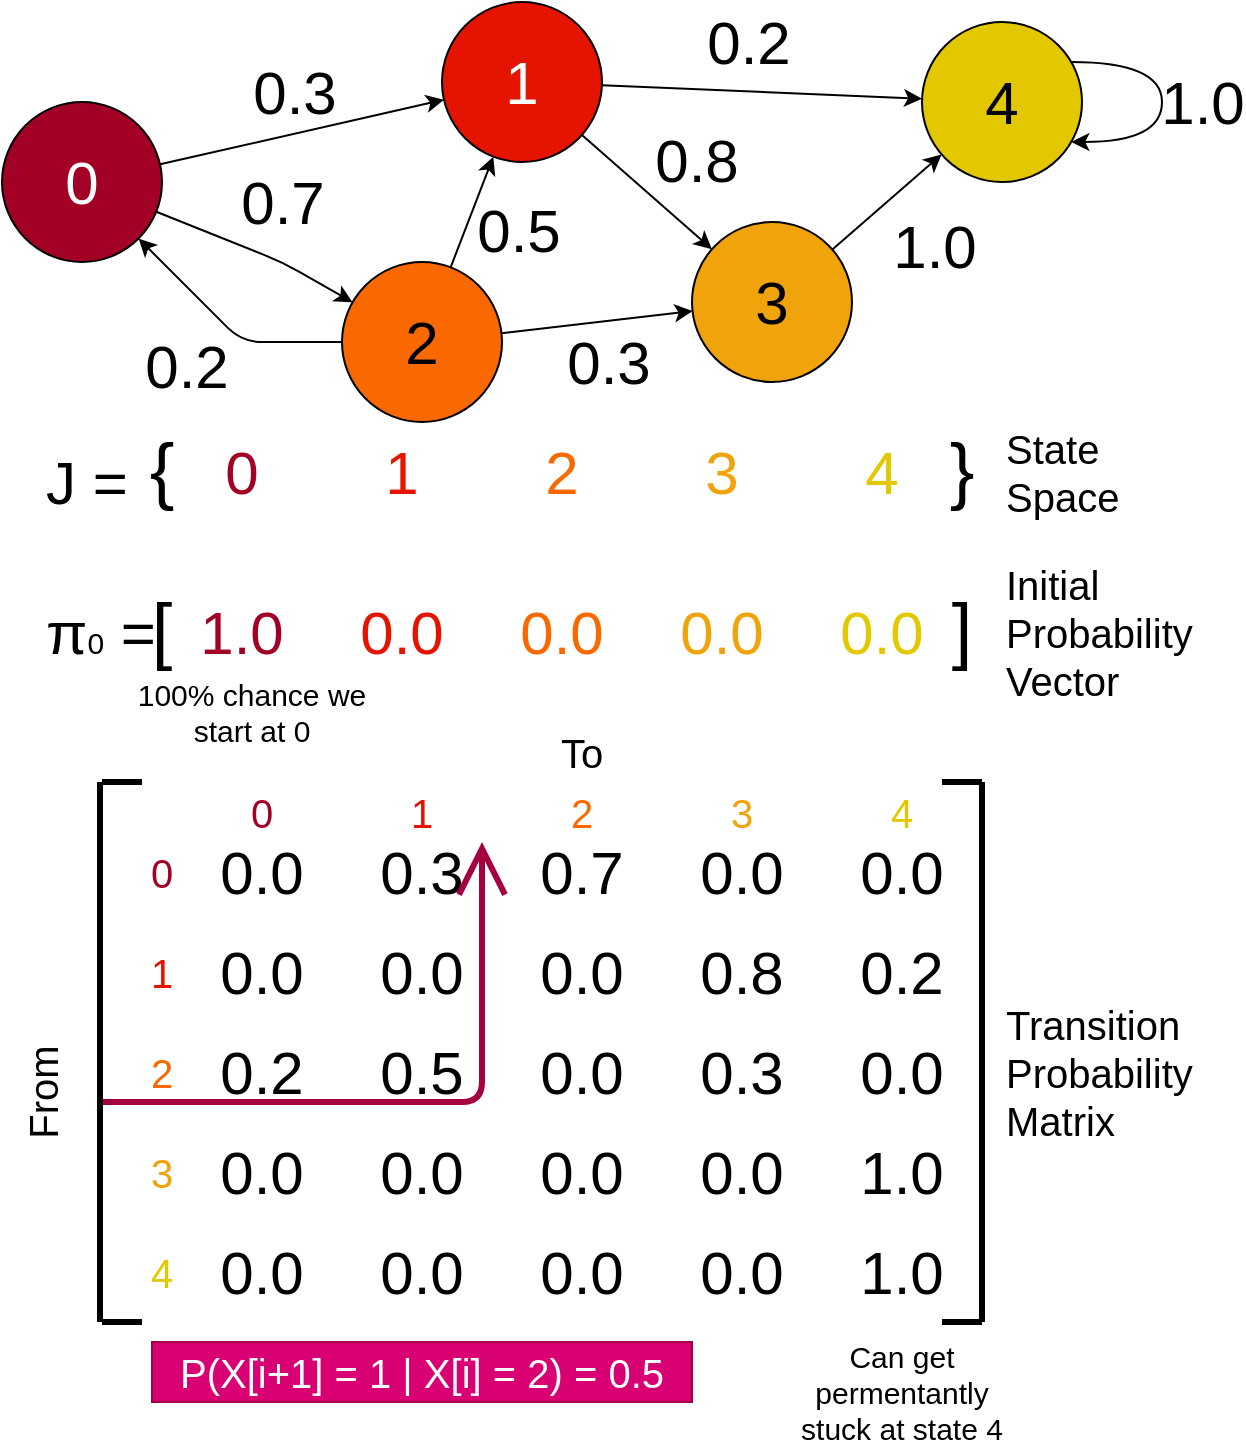 <mxfile>
    <diagram id="nAtp73puGZ46AS-CIons" name="Page-1">
        <mxGraphModel dx="2090" dy="1574" grid="1" gridSize="10" guides="1" tooltips="1" connect="1" arrows="1" fold="1" page="1" pageScale="1" pageWidth="850" pageHeight="1100" math="0" shadow="0">
            <root>
                <mxCell id="0"/>
                <mxCell id="1" parent="0"/>
                <mxCell id="6" value="0.7" style="html=1;fontSize=30;labelBackgroundColor=none;" edge="1" parent="1" source="2" target="4">
                    <mxGeometry x="0.044" y="28" relative="1" as="geometry">
                        <Array as="points">
                            <mxPoint x="100" y="180"/>
                        </Array>
                        <mxPoint as="offset"/>
                    </mxGeometry>
                </mxCell>
                <mxCell id="7" value="0.3" style="edgeStyle=none;html=1;fontSize=30;labelBackgroundColor=none;" edge="1" parent="1" source="2" target="3">
                    <mxGeometry y="20" relative="1" as="geometry">
                        <mxPoint as="offset"/>
                    </mxGeometry>
                </mxCell>
                <mxCell id="2" value="0" style="ellipse;whiteSpace=wrap;html=1;aspect=fixed;fontSize=30;labelBackgroundColor=none;fillColor=#a20025;fontColor=#ffffff;strokeColor=#000000;" vertex="1" parent="1">
                    <mxGeometry x="-40" y="100" width="80" height="80" as="geometry"/>
                </mxCell>
                <mxCell id="9" value="0.8" style="html=1;fontSize=30;labelBackgroundColor=none;" edge="1" parent="1" source="3" target="5">
                    <mxGeometry x="0.194" y="28" relative="1" as="geometry">
                        <mxPoint as="offset"/>
                    </mxGeometry>
                </mxCell>
                <mxCell id="14" value="0.2" style="edgeStyle=none;html=1;fontSize=30;labelBackgroundColor=none;" edge="1" parent="1" source="3" target="13">
                    <mxGeometry x="-0.094" y="25" relative="1" as="geometry">
                        <mxPoint as="offset"/>
                    </mxGeometry>
                </mxCell>
                <mxCell id="3" value="1" style="ellipse;whiteSpace=wrap;html=1;aspect=fixed;fontSize=30;labelBackgroundColor=none;fillColor=#e51400;fontColor=#ffffff;strokeColor=#000000;" vertex="1" parent="1">
                    <mxGeometry x="180" y="50" width="80" height="80" as="geometry"/>
                </mxCell>
                <mxCell id="10" value="0.3" style="edgeStyle=none;html=1;fontSize=30;labelBackgroundColor=none;" edge="1" parent="1" source="4" target="5">
                    <mxGeometry x="0.061" y="-20" relative="1" as="geometry">
                        <mxPoint as="offset"/>
                    </mxGeometry>
                </mxCell>
                <mxCell id="11" value="0.5" style="edgeStyle=none;html=1;fontSize=30;labelBackgroundColor=none;" edge="1" parent="1" source="4" target="3">
                    <mxGeometry x="-0.011" y="-25" relative="1" as="geometry">
                        <mxPoint as="offset"/>
                    </mxGeometry>
                </mxCell>
                <mxCell id="12" value="0.2" style="edgeStyle=none;html=1;fontSize=30;labelBackgroundColor=none;" edge="1" parent="1" source="4" target="2">
                    <mxGeometry x="-0.002" y="28" relative="1" as="geometry">
                        <Array as="points">
                            <mxPoint x="80" y="220"/>
                        </Array>
                        <mxPoint as="offset"/>
                    </mxGeometry>
                </mxCell>
                <mxCell id="4" value="2" style="ellipse;whiteSpace=wrap;html=1;aspect=fixed;fontSize=30;labelBackgroundColor=none;fillColor=#fa6800;fontColor=#000000;strokeColor=#000000;" vertex="1" parent="1">
                    <mxGeometry x="130" y="180" width="80" height="80" as="geometry"/>
                </mxCell>
                <mxCell id="5" value="3" style="ellipse;whiteSpace=wrap;html=1;aspect=fixed;fontSize=30;labelBackgroundColor=none;fillColor=#f0a30a;fontColor=#000000;strokeColor=#000000;" vertex="1" parent="1">
                    <mxGeometry x="305" y="160" width="80" height="80" as="geometry"/>
                </mxCell>
                <mxCell id="15" value="1.0" style="edgeStyle=orthogonalEdgeStyle;html=1;fontSize=30;curved=1;labelBackgroundColor=none;" edge="1" parent="1" source="13" target="13">
                    <mxGeometry y="20" relative="1" as="geometry">
                        <mxPoint x="520" y="10" as="targetPoint"/>
                        <Array as="points">
                            <mxPoint x="540" y="80"/>
                        </Array>
                        <mxPoint as="offset"/>
                    </mxGeometry>
                </mxCell>
                <mxCell id="13" value="4" style="ellipse;whiteSpace=wrap;html=1;aspect=fixed;fontSize=30;labelBackgroundColor=none;fillColor=#e3c800;fontColor=#000000;strokeColor=#000000;" vertex="1" parent="1">
                    <mxGeometry x="420" y="60" width="80" height="80" as="geometry"/>
                </mxCell>
                <mxCell id="16" value="1.0" style="html=1;fontSize=30;labelBackgroundColor=none;" edge="1" parent="1" source="5" target="13">
                    <mxGeometry x="0.099" y="-32" relative="1" as="geometry">
                        <mxPoint x="480" y="230" as="targetPoint"/>
                        <mxPoint x="508.73" y="80" as="sourcePoint"/>
                        <mxPoint as="offset"/>
                    </mxGeometry>
                </mxCell>
                <mxCell id="17" value="1.0" style="text;html=1;strokeColor=none;fillColor=none;align=center;verticalAlign=middle;whiteSpace=wrap;rounded=0;labelBackgroundColor=none;fontSize=30;fontColor=#A20025;" vertex="1" parent="1">
                    <mxGeometry x="50" y="350" width="60" height="30" as="geometry"/>
                </mxCell>
                <mxCell id="18" value="0.0" style="text;html=1;strokeColor=none;fillColor=none;align=center;verticalAlign=middle;whiteSpace=wrap;rounded=0;labelBackgroundColor=none;fontSize=30;fontColor=#E51400;" vertex="1" parent="1">
                    <mxGeometry x="130" y="350" width="60" height="30" as="geometry"/>
                </mxCell>
                <mxCell id="19" value="0.0" style="text;html=1;strokeColor=none;fillColor=none;align=center;verticalAlign=middle;whiteSpace=wrap;rounded=0;labelBackgroundColor=none;fontSize=30;fontColor=#FA6800;" vertex="1" parent="1">
                    <mxGeometry x="210" y="350" width="60" height="30" as="geometry"/>
                </mxCell>
                <mxCell id="20" value="0.0" style="text;html=1;strokeColor=none;fillColor=none;align=center;verticalAlign=middle;whiteSpace=wrap;rounded=0;labelBackgroundColor=none;fontSize=30;fontColor=#F0A30A;" vertex="1" parent="1">
                    <mxGeometry x="290" y="350" width="60" height="30" as="geometry"/>
                </mxCell>
                <mxCell id="21" value="0.0" style="text;html=1;strokeColor=none;fillColor=none;align=center;verticalAlign=middle;whiteSpace=wrap;rounded=0;labelBackgroundColor=none;fontSize=30;fontColor=#E3C800;" vertex="1" parent="1">
                    <mxGeometry x="370" y="350" width="60" height="30" as="geometry"/>
                </mxCell>
                <mxCell id="23" value="[" style="text;html=1;strokeColor=none;fillColor=none;align=center;verticalAlign=middle;whiteSpace=wrap;rounded=0;labelBackgroundColor=none;fontSize=37;" vertex="1" parent="1">
                    <mxGeometry x="10" y="350" width="60" height="30" as="geometry"/>
                </mxCell>
                <mxCell id="24" value="]" style="text;html=1;strokeColor=none;fillColor=none;align=center;verticalAlign=middle;whiteSpace=wrap;rounded=0;labelBackgroundColor=none;fontSize=37;" vertex="1" parent="1">
                    <mxGeometry x="410" y="350" width="60" height="30" as="geometry"/>
                </mxCell>
                <mxCell id="30" value="0.0" style="text;html=1;strokeColor=none;fillColor=none;align=center;verticalAlign=middle;whiteSpace=wrap;rounded=0;labelBackgroundColor=none;fontSize=30;fontColor=default;" vertex="1" parent="1">
                    <mxGeometry x="380" y="470" width="60" height="30" as="geometry"/>
                </mxCell>
                <mxCell id="31" value="0.2" style="text;html=1;strokeColor=none;fillColor=none;align=center;verticalAlign=middle;whiteSpace=wrap;rounded=0;labelBackgroundColor=none;fontSize=30;fontColor=default;" vertex="1" parent="1">
                    <mxGeometry x="380" y="520" width="60" height="30" as="geometry"/>
                </mxCell>
                <mxCell id="32" value="0.0" style="text;html=1;strokeColor=none;fillColor=none;align=center;verticalAlign=middle;whiteSpace=wrap;rounded=0;labelBackgroundColor=none;fontSize=30;fontColor=default;" vertex="1" parent="1">
                    <mxGeometry x="380" y="570" width="60" height="30" as="geometry"/>
                </mxCell>
                <mxCell id="33" value="1.0" style="text;html=1;strokeColor=none;fillColor=none;align=center;verticalAlign=middle;whiteSpace=wrap;rounded=0;labelBackgroundColor=none;fontSize=30;fontColor=default;" vertex="1" parent="1">
                    <mxGeometry x="380" y="620" width="60" height="30" as="geometry"/>
                </mxCell>
                <mxCell id="35" value="0.0" style="text;html=1;strokeColor=none;fillColor=none;align=center;verticalAlign=middle;whiteSpace=wrap;rounded=0;labelBackgroundColor=none;fontSize=30;fontColor=default;" vertex="1" parent="1">
                    <mxGeometry x="300" y="470" width="60" height="30" as="geometry"/>
                </mxCell>
                <mxCell id="36" value="0.8" style="text;html=1;strokeColor=none;fillColor=none;align=center;verticalAlign=middle;whiteSpace=wrap;rounded=0;labelBackgroundColor=none;fontSize=30;fontColor=default;" vertex="1" parent="1">
                    <mxGeometry x="300" y="520" width="60" height="30" as="geometry"/>
                </mxCell>
                <mxCell id="37" value="0.3" style="text;html=1;strokeColor=none;fillColor=none;align=center;verticalAlign=middle;whiteSpace=wrap;rounded=0;labelBackgroundColor=none;fontSize=30;fontColor=default;" vertex="1" parent="1">
                    <mxGeometry x="300" y="570" width="60" height="30" as="geometry"/>
                </mxCell>
                <mxCell id="38" value="0.0" style="text;html=1;strokeColor=none;fillColor=none;align=center;verticalAlign=middle;whiteSpace=wrap;rounded=0;labelBackgroundColor=none;fontSize=30;fontColor=default;" vertex="1" parent="1">
                    <mxGeometry x="300" y="620" width="60" height="30" as="geometry"/>
                </mxCell>
                <mxCell id="40" value="0.7" style="text;html=1;strokeColor=none;fillColor=none;align=center;verticalAlign=middle;whiteSpace=wrap;rounded=0;labelBackgroundColor=none;fontSize=30;fontColor=default;" vertex="1" parent="1">
                    <mxGeometry x="220" y="470" width="60" height="30" as="geometry"/>
                </mxCell>
                <mxCell id="41" value="0.0" style="text;html=1;strokeColor=none;fillColor=none;align=center;verticalAlign=middle;whiteSpace=wrap;rounded=0;labelBackgroundColor=none;fontSize=30;fontColor=default;" vertex="1" parent="1">
                    <mxGeometry x="220" y="520" width="60" height="30" as="geometry"/>
                </mxCell>
                <mxCell id="42" value="0.0" style="text;html=1;strokeColor=none;fillColor=none;align=center;verticalAlign=middle;whiteSpace=wrap;rounded=0;labelBackgroundColor=none;fontSize=30;fontColor=default;" vertex="1" parent="1">
                    <mxGeometry x="220" y="570" width="60" height="30" as="geometry"/>
                </mxCell>
                <mxCell id="43" value="0.0" style="text;html=1;strokeColor=none;fillColor=none;align=center;verticalAlign=middle;whiteSpace=wrap;rounded=0;labelBackgroundColor=none;fontSize=30;fontColor=default;" vertex="1" parent="1">
                    <mxGeometry x="220" y="620" width="60" height="30" as="geometry"/>
                </mxCell>
                <mxCell id="45" value="0.3" style="text;html=1;strokeColor=none;fillColor=none;align=center;verticalAlign=middle;whiteSpace=wrap;rounded=0;labelBackgroundColor=none;fontSize=30;fontColor=default;" vertex="1" parent="1">
                    <mxGeometry x="140" y="470" width="60" height="30" as="geometry"/>
                </mxCell>
                <mxCell id="46" value="0.0" style="text;html=1;strokeColor=none;fillColor=none;align=center;verticalAlign=middle;whiteSpace=wrap;rounded=0;labelBackgroundColor=none;fontSize=30;fontColor=default;" vertex="1" parent="1">
                    <mxGeometry x="140" y="520" width="60" height="30" as="geometry"/>
                </mxCell>
                <mxCell id="47" value="0.5" style="text;html=1;strokeColor=none;fillColor=none;align=center;verticalAlign=middle;whiteSpace=wrap;rounded=0;labelBackgroundColor=none;fontSize=30;fontColor=default;" vertex="1" parent="1">
                    <mxGeometry x="140" y="570" width="60" height="30" as="geometry"/>
                </mxCell>
                <mxCell id="48" value="0.0" style="text;html=1;strokeColor=none;fillColor=none;align=center;verticalAlign=middle;whiteSpace=wrap;rounded=0;labelBackgroundColor=none;fontSize=30;fontColor=default;" vertex="1" parent="1">
                    <mxGeometry x="140" y="620" width="60" height="30" as="geometry"/>
                </mxCell>
                <mxCell id="50" value="0.0" style="text;html=1;strokeColor=none;fillColor=none;align=center;verticalAlign=middle;whiteSpace=wrap;rounded=0;labelBackgroundColor=none;fontSize=30;fontColor=default;" vertex="1" parent="1">
                    <mxGeometry x="60" y="470" width="60" height="30" as="geometry"/>
                </mxCell>
                <mxCell id="51" value="0.0" style="text;html=1;strokeColor=none;fillColor=none;align=center;verticalAlign=middle;whiteSpace=wrap;rounded=0;labelBackgroundColor=none;fontSize=30;fontColor=default;" vertex="1" parent="1">
                    <mxGeometry x="60" y="520" width="60" height="30" as="geometry"/>
                </mxCell>
                <mxCell id="52" value="0.2" style="text;html=1;strokeColor=none;fillColor=none;align=center;verticalAlign=middle;whiteSpace=wrap;rounded=0;labelBackgroundColor=none;fontSize=30;fontColor=default;" vertex="1" parent="1">
                    <mxGeometry x="60" y="570" width="60" height="30" as="geometry"/>
                </mxCell>
                <mxCell id="53" value="0.0" style="text;html=1;strokeColor=none;fillColor=none;align=center;verticalAlign=middle;whiteSpace=wrap;rounded=0;labelBackgroundColor=none;fontSize=30;fontColor=default;" vertex="1" parent="1">
                    <mxGeometry x="60" y="620" width="60" height="30" as="geometry"/>
                </mxCell>
                <mxCell id="55" value="0" style="text;html=1;strokeColor=none;fillColor=none;align=center;verticalAlign=middle;whiteSpace=wrap;rounded=0;labelBackgroundColor=none;fontSize=20;fontColor=#A20025;" vertex="1" parent="1">
                    <mxGeometry x="60" y="440" width="60" height="30" as="geometry"/>
                </mxCell>
                <mxCell id="56" value="1" style="text;html=1;strokeColor=none;fillColor=none;align=center;verticalAlign=middle;whiteSpace=wrap;rounded=0;labelBackgroundColor=none;fontSize=20;fontColor=#E51400;" vertex="1" parent="1">
                    <mxGeometry x="140" y="440" width="60" height="30" as="geometry"/>
                </mxCell>
                <mxCell id="57" value="2" style="text;html=1;strokeColor=none;fillColor=none;align=center;verticalAlign=middle;whiteSpace=wrap;rounded=0;labelBackgroundColor=none;fontSize=20;fontColor=#FA6800;" vertex="1" parent="1">
                    <mxGeometry x="220" y="440" width="60" height="30" as="geometry"/>
                </mxCell>
                <mxCell id="58" value="3" style="text;html=1;strokeColor=none;fillColor=none;align=center;verticalAlign=middle;whiteSpace=wrap;rounded=0;labelBackgroundColor=none;fontSize=20;fontColor=#F0A30A;" vertex="1" parent="1">
                    <mxGeometry x="300" y="440" width="60" height="30" as="geometry"/>
                </mxCell>
                <mxCell id="59" value="4" style="text;html=1;strokeColor=none;fillColor=none;align=center;verticalAlign=middle;whiteSpace=wrap;rounded=0;labelBackgroundColor=none;fontSize=20;fontColor=#E3C800;" vertex="1" parent="1">
                    <mxGeometry x="380" y="440" width="60" height="30" as="geometry"/>
                </mxCell>
                <mxCell id="60" value="0" style="text;html=1;strokeColor=none;fillColor=none;align=center;verticalAlign=middle;whiteSpace=wrap;rounded=0;labelBackgroundColor=none;fontSize=20;fontColor=#A20025;" vertex="1" parent="1">
                    <mxGeometry x="10" y="470" width="60" height="30" as="geometry"/>
                </mxCell>
                <mxCell id="61" value="1" style="text;html=1;strokeColor=none;fillColor=none;align=center;verticalAlign=middle;whiteSpace=wrap;rounded=0;labelBackgroundColor=none;fontSize=20;fontColor=#E51400;" vertex="1" parent="1">
                    <mxGeometry x="10" y="520" width="60" height="30" as="geometry"/>
                </mxCell>
                <mxCell id="62" value="2" style="text;html=1;strokeColor=none;fillColor=none;align=center;verticalAlign=middle;whiteSpace=wrap;rounded=0;labelBackgroundColor=none;fontSize=20;fontColor=#FA6800;" vertex="1" parent="1">
                    <mxGeometry x="10" y="570" width="60" height="30" as="geometry"/>
                </mxCell>
                <mxCell id="63" value="3" style="text;html=1;strokeColor=none;fillColor=none;align=center;verticalAlign=middle;whiteSpace=wrap;rounded=0;labelBackgroundColor=none;fontSize=20;fontColor=#F0A30A;" vertex="1" parent="1">
                    <mxGeometry x="10" y="620" width="60" height="30" as="geometry"/>
                </mxCell>
                <mxCell id="64" value="4" style="text;html=1;strokeColor=none;fillColor=none;align=center;verticalAlign=middle;whiteSpace=wrap;rounded=0;labelBackgroundColor=none;fontSize=20;fontColor=#E3C800;" vertex="1" parent="1">
                    <mxGeometry x="10" y="670" width="60" height="30" as="geometry"/>
                </mxCell>
                <mxCell id="65" value="1.0" style="text;html=1;strokeColor=none;fillColor=none;align=center;verticalAlign=middle;whiteSpace=wrap;rounded=0;labelBackgroundColor=none;fontSize=30;fontColor=default;" vertex="1" parent="1">
                    <mxGeometry x="380" y="670" width="60" height="30" as="geometry"/>
                </mxCell>
                <mxCell id="66" value="0.0" style="text;html=1;strokeColor=none;fillColor=none;align=center;verticalAlign=middle;whiteSpace=wrap;rounded=0;labelBackgroundColor=none;fontSize=30;fontColor=default;" vertex="1" parent="1">
                    <mxGeometry x="300" y="670" width="60" height="30" as="geometry"/>
                </mxCell>
                <mxCell id="67" value="0.0" style="text;html=1;strokeColor=none;fillColor=none;align=center;verticalAlign=middle;whiteSpace=wrap;rounded=0;labelBackgroundColor=none;fontSize=30;fontColor=default;" vertex="1" parent="1">
                    <mxGeometry x="220" y="670" width="60" height="30" as="geometry"/>
                </mxCell>
                <mxCell id="68" value="0.0" style="text;html=1;strokeColor=none;fillColor=none;align=center;verticalAlign=middle;whiteSpace=wrap;rounded=0;labelBackgroundColor=none;fontSize=30;fontColor=default;" vertex="1" parent="1">
                    <mxGeometry x="140" y="670" width="60" height="30" as="geometry"/>
                </mxCell>
                <mxCell id="69" value="0.0" style="text;html=1;strokeColor=none;fillColor=none;align=center;verticalAlign=middle;whiteSpace=wrap;rounded=0;labelBackgroundColor=none;fontSize=30;fontColor=default;" vertex="1" parent="1">
                    <mxGeometry x="60" y="670" width="60" height="30" as="geometry"/>
                </mxCell>
                <mxCell id="70" value="" style="endArrow=open;html=1;labelBackgroundColor=none;fontSize=20;fontColor=default;exitX=0;exitY=1;exitDx=0;exitDy=0;entryX=1;entryY=1;entryDx=0;entryDy=0;endFill=0;endSize=20;fillColor=#d80073;strokeColor=#A50040;strokeWidth=3;" edge="1" parent="1" source="62" target="56">
                    <mxGeometry width="50" height="50" relative="1" as="geometry">
                        <mxPoint x="-10" y="600" as="sourcePoint"/>
                        <mxPoint x="40" y="550" as="targetPoint"/>
                        <Array as="points">
                            <mxPoint x="200" y="600"/>
                        </Array>
                    </mxGeometry>
                </mxCell>
                <mxCell id="72" value="P(X[i+1] = 1 | X[i] = 2) = 0.5" style="text;html=1;strokeColor=#A50040;fillColor=#d80073;align=center;verticalAlign=middle;whiteSpace=wrap;rounded=0;labelBackgroundColor=none;fontSize=20;fontColor=#ffffff;" vertex="1" parent="1">
                    <mxGeometry x="35" y="720" width="270" height="30" as="geometry"/>
                </mxCell>
                <mxCell id="73" value="From" style="text;html=1;strokeColor=none;fillColor=none;align=center;verticalAlign=middle;whiteSpace=wrap;rounded=0;labelBackgroundColor=none;fontSize=20;fontColor=default;rotation=-90;" vertex="1" parent="1">
                    <mxGeometry x="-50" y="580" width="60" height="30" as="geometry"/>
                </mxCell>
                <mxCell id="74" value="To" style="text;html=1;strokeColor=none;fillColor=none;align=center;verticalAlign=middle;whiteSpace=wrap;rounded=0;labelBackgroundColor=none;fontSize=20;fontColor=default;rotation=0;" vertex="1" parent="1">
                    <mxGeometry x="220" y="410" width="60" height="30" as="geometry"/>
                </mxCell>
                <mxCell id="75" value="Initial Probability Vector" style="text;html=1;strokeColor=none;fillColor=none;align=left;verticalAlign=middle;whiteSpace=wrap;rounded=0;labelBackgroundColor=none;fontSize=20;fontColor=default;rotation=0;" vertex="1" parent="1">
                    <mxGeometry x="460" y="350" width="80" height="30" as="geometry"/>
                </mxCell>
                <mxCell id="76" value="Transition Probability Matrix" style="text;html=1;strokeColor=none;fillColor=none;align=left;verticalAlign=middle;whiteSpace=wrap;rounded=0;labelBackgroundColor=none;fontSize=20;fontColor=default;rotation=0;" vertex="1" parent="1">
                    <mxGeometry x="460" y="570" width="80" height="30" as="geometry"/>
                </mxCell>
                <mxCell id="77" value="" style="endArrow=none;html=1;labelBackgroundColor=none;fontSize=20;fontColor=default;endSize=20;strokeWidth=3;" edge="1" parent="1">
                    <mxGeometry width="50" height="50" relative="1" as="geometry">
                        <mxPoint x="450" y="710" as="sourcePoint"/>
                        <mxPoint x="450" y="440" as="targetPoint"/>
                    </mxGeometry>
                </mxCell>
                <mxCell id="78" value="" style="endArrow=none;html=1;labelBackgroundColor=none;fontSize=20;fontColor=default;endSize=20;strokeWidth=3;" edge="1" parent="1">
                    <mxGeometry width="50" height="50" relative="1" as="geometry">
                        <mxPoint x="9" y="710" as="sourcePoint"/>
                        <mxPoint x="9" y="440" as="targetPoint"/>
                    </mxGeometry>
                </mxCell>
                <mxCell id="79" value="" style="endArrow=none;html=1;labelBackgroundColor=none;fontSize=20;fontColor=default;endSize=20;strokeWidth=3;" edge="1" parent="1">
                    <mxGeometry width="50" height="50" relative="1" as="geometry">
                        <mxPoint x="30" y="440" as="sourcePoint"/>
                        <mxPoint x="10" y="440" as="targetPoint"/>
                    </mxGeometry>
                </mxCell>
                <mxCell id="80" value="" style="endArrow=none;html=1;labelBackgroundColor=none;fontSize=20;fontColor=default;endSize=20;strokeWidth=3;" edge="1" parent="1">
                    <mxGeometry width="50" height="50" relative="1" as="geometry">
                        <mxPoint x="30" y="710" as="sourcePoint"/>
                        <mxPoint x="10" y="710" as="targetPoint"/>
                    </mxGeometry>
                </mxCell>
                <mxCell id="81" value="" style="endArrow=none;html=1;labelBackgroundColor=none;fontSize=20;fontColor=default;endSize=20;strokeWidth=3;" edge="1" parent="1">
                    <mxGeometry width="50" height="50" relative="1" as="geometry">
                        <mxPoint x="450.0" y="710" as="sourcePoint"/>
                        <mxPoint x="430.0" y="710" as="targetPoint"/>
                    </mxGeometry>
                </mxCell>
                <mxCell id="82" value="" style="endArrow=none;html=1;labelBackgroundColor=none;fontSize=20;fontColor=default;endSize=20;strokeWidth=3;" edge="1" parent="1">
                    <mxGeometry width="50" height="50" relative="1" as="geometry">
                        <mxPoint x="450" y="440" as="sourcePoint"/>
                        <mxPoint x="430" y="440" as="targetPoint"/>
                    </mxGeometry>
                </mxCell>
                <mxCell id="83" value="100% chance we start at 0" style="text;html=1;strokeColor=none;fillColor=none;align=center;verticalAlign=middle;whiteSpace=wrap;rounded=0;labelBackgroundColor=none;fontSize=15;fontColor=default;rotation=0;" vertex="1" parent="1">
                    <mxGeometry x="25" y="390" width="120" height="30" as="geometry"/>
                </mxCell>
                <mxCell id="87" value="State Space" style="text;html=1;strokeColor=none;fillColor=none;align=left;verticalAlign=middle;whiteSpace=wrap;rounded=0;labelBackgroundColor=none;fontSize=20;fontColor=default;rotation=0;" vertex="1" parent="1">
                    <mxGeometry x="460" y="270" width="80" height="30" as="geometry"/>
                </mxCell>
                <mxCell id="88" value="}" style="text;html=1;strokeColor=none;fillColor=none;align=center;verticalAlign=middle;whiteSpace=wrap;rounded=0;labelBackgroundColor=none;fontSize=37;" vertex="1" parent="1">
                    <mxGeometry x="410" y="270" width="60" height="30" as="geometry"/>
                </mxCell>
                <mxCell id="89" value="{" style="text;html=1;strokeColor=none;fillColor=none;align=center;verticalAlign=middle;whiteSpace=wrap;rounded=0;labelBackgroundColor=none;fontSize=37;" vertex="1" parent="1">
                    <mxGeometry x="10" y="270" width="60" height="30" as="geometry"/>
                </mxCell>
                <mxCell id="90" value="0" style="text;html=1;strokeColor=none;fillColor=none;align=center;verticalAlign=middle;whiteSpace=wrap;rounded=0;labelBackgroundColor=none;fontSize=30;fontColor=#A20025;" vertex="1" parent="1">
                    <mxGeometry x="50" y="270" width="60" height="30" as="geometry"/>
                </mxCell>
                <mxCell id="91" value="1" style="text;html=1;strokeColor=none;fillColor=none;align=center;verticalAlign=middle;whiteSpace=wrap;rounded=0;labelBackgroundColor=none;fontSize=30;fontColor=#E51400;" vertex="1" parent="1">
                    <mxGeometry x="130" y="270" width="60" height="30" as="geometry"/>
                </mxCell>
                <mxCell id="92" value="2" style="text;html=1;strokeColor=none;fillColor=none;align=center;verticalAlign=middle;whiteSpace=wrap;rounded=0;labelBackgroundColor=none;fontSize=30;fontColor=#FA6800;" vertex="1" parent="1">
                    <mxGeometry x="210" y="270" width="60" height="30" as="geometry"/>
                </mxCell>
                <mxCell id="93" value="3" style="text;html=1;strokeColor=none;fillColor=none;align=center;verticalAlign=middle;whiteSpace=wrap;rounded=0;labelBackgroundColor=none;fontSize=30;fontColor=#F0A30A;" vertex="1" parent="1">
                    <mxGeometry x="290" y="270" width="60" height="30" as="geometry"/>
                </mxCell>
                <mxCell id="94" value="4" style="text;html=1;strokeColor=none;fillColor=none;align=center;verticalAlign=middle;whiteSpace=wrap;rounded=0;labelBackgroundColor=none;fontSize=30;fontColor=#E3C800;" vertex="1" parent="1">
                    <mxGeometry x="370" y="270" width="60" height="30" as="geometry"/>
                </mxCell>
                <mxCell id="104" value="J =" style="text;html=1;strokeColor=none;fillColor=none;align=left;verticalAlign=middle;whiteSpace=wrap;rounded=0;labelBackgroundColor=none;fontSize=30;fontColor=default;rotation=0;" vertex="1" parent="1">
                    <mxGeometry x="-20" y="270" width="80" height="40" as="geometry"/>
                </mxCell>
                <mxCell id="105" value="Can get permentantly stuck at state 4" style="text;html=1;strokeColor=none;fillColor=none;align=center;verticalAlign=middle;whiteSpace=wrap;rounded=0;labelBackgroundColor=none;fontSize=15;fontColor=default;rotation=0;" vertex="1" parent="1">
                    <mxGeometry x="350" y="730" width="120" height="30" as="geometry"/>
                </mxCell>
                <mxCell id="106" value="π&lt;font style=&quot;font-size: 15px&quot;&gt;0&lt;/font&gt; =" style="text;html=1;strokeColor=none;fillColor=none;align=left;verticalAlign=middle;whiteSpace=wrap;rounded=0;labelBackgroundColor=none;fontSize=30;fontColor=default;rotation=0;" vertex="1" parent="1">
                    <mxGeometry x="-20" y="345" width="80" height="40" as="geometry"/>
                </mxCell>
            </root>
        </mxGraphModel>
    </diagram>
</mxfile>